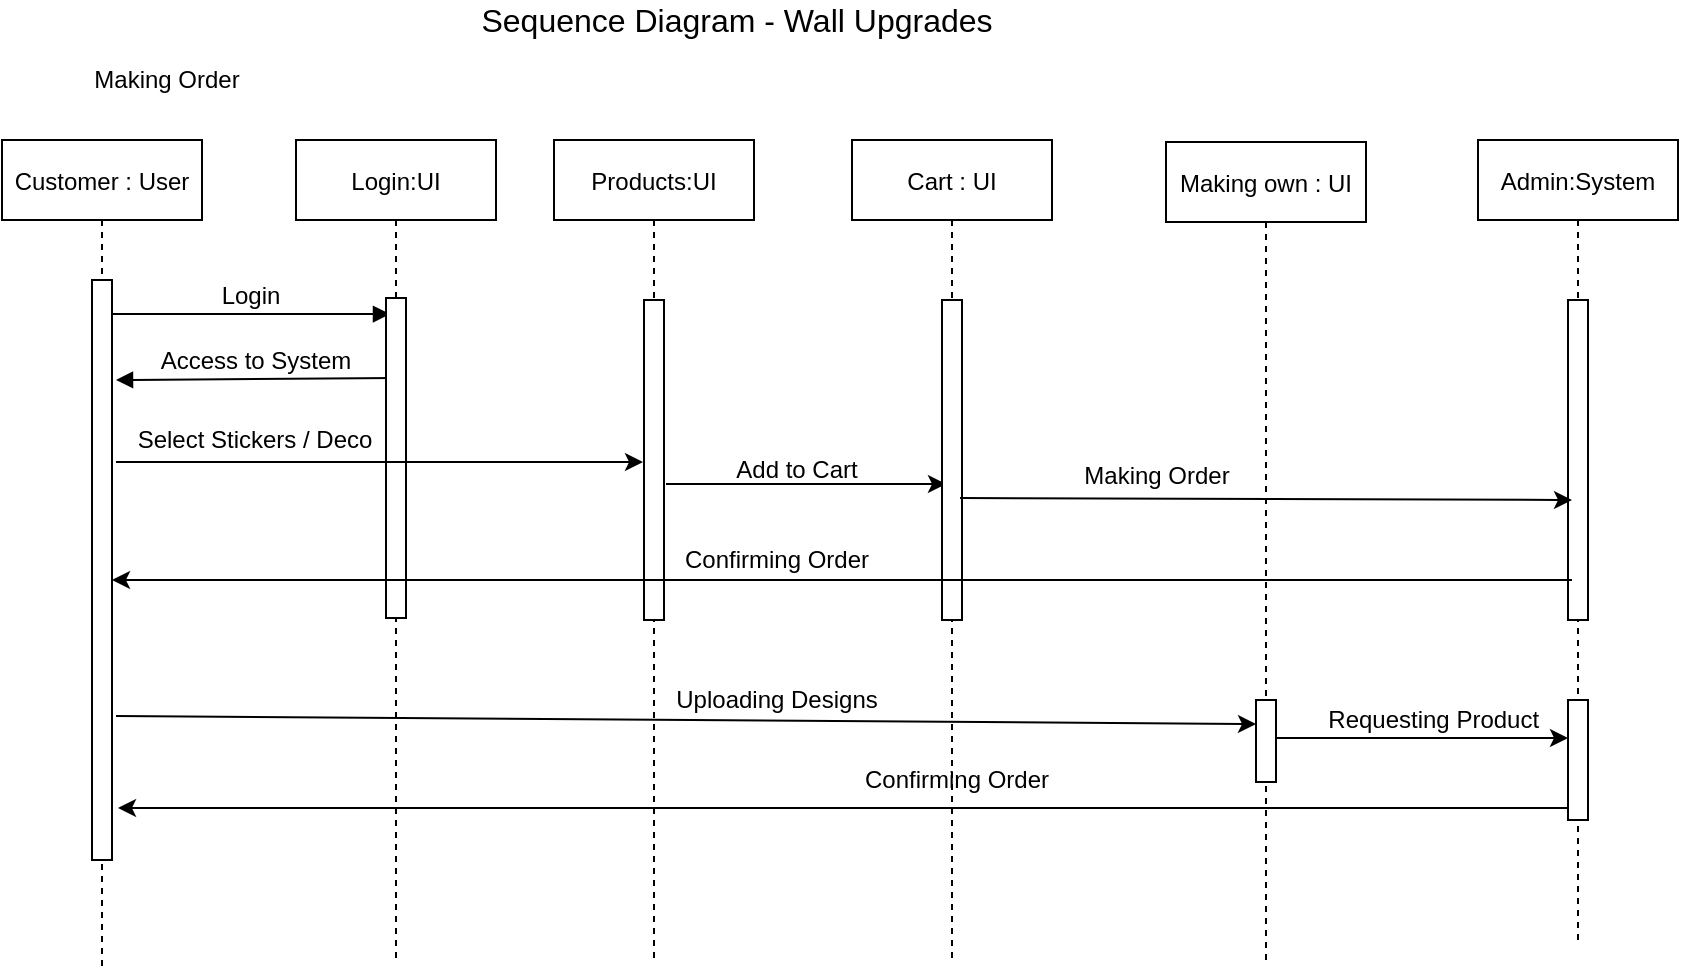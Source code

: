 <mxfile version="15.0.4" type="github">
  <diagram id="kgpKYQtTHZ0yAKxKKP6v" name="Page-1">
    <mxGraphModel dx="868" dy="440" grid="1" gridSize="10" guides="1" tooltips="1" connect="1" arrows="1" fold="1" page="1" pageScale="1" pageWidth="850" pageHeight="1100" math="0" shadow="0">
      <root>
        <mxCell id="0" />
        <mxCell id="1" parent="0" />
        <mxCell id="3nuBFxr9cyL0pnOWT2aG-1" value="Customer : User" style="shape=umlLifeline;perimeter=lifelinePerimeter;container=1;collapsible=0;recursiveResize=0;rounded=0;shadow=0;strokeWidth=1;" parent="1" vertex="1">
          <mxGeometry x="3" y="80" width="100" height="360" as="geometry" />
        </mxCell>
        <mxCell id="3nuBFxr9cyL0pnOWT2aG-2" value="" style="points=[];perimeter=orthogonalPerimeter;rounded=0;shadow=0;strokeWidth=1;" parent="3nuBFxr9cyL0pnOWT2aG-1" vertex="1">
          <mxGeometry x="45" y="70" width="10" height="290" as="geometry" />
        </mxCell>
        <mxCell id="3nuBFxr9cyL0pnOWT2aG-5" value="Products:UI" style="shape=umlLifeline;perimeter=lifelinePerimeter;container=1;collapsible=0;recursiveResize=0;rounded=0;shadow=0;strokeWidth=1;" parent="1" vertex="1">
          <mxGeometry x="279" y="80" width="100" height="410" as="geometry" />
        </mxCell>
        <mxCell id="3nuBFxr9cyL0pnOWT2aG-6" value="" style="points=[];perimeter=orthogonalPerimeter;rounded=0;shadow=0;strokeWidth=1;" parent="3nuBFxr9cyL0pnOWT2aG-5" vertex="1">
          <mxGeometry x="45" y="80" width="10" height="160" as="geometry" />
        </mxCell>
        <mxCell id="WMuQ79pfQLYLZ4muD94g-12" value="" style="endArrow=classic;html=1;fontSize=12;exitX=0.6;exitY=0.575;exitDx=0;exitDy=0;exitPerimeter=0;" parent="3nuBFxr9cyL0pnOWT2aG-5" edge="1">
          <mxGeometry width="50" height="50" relative="1" as="geometry">
            <mxPoint x="56" y="172" as="sourcePoint" />
            <mxPoint x="196" y="172" as="targetPoint" />
          </mxGeometry>
        </mxCell>
        <mxCell id="3nuBFxr9cyL0pnOWT2aG-8" value="Login " style="verticalAlign=bottom;endArrow=block;shadow=0;strokeWidth=1;entryX=0.2;entryY=-0.006;entryDx=0;entryDy=0;entryPerimeter=0;fontSize=12;" parent="1" edge="1">
          <mxGeometry relative="1" as="geometry">
            <mxPoint x="58" y="167.04" as="sourcePoint" />
            <mxPoint x="197" y="167.04" as="targetPoint" />
          </mxGeometry>
        </mxCell>
        <mxCell id="3nuBFxr9cyL0pnOWT2aG-9" value="Access to System" style="verticalAlign=bottom;endArrow=block;shadow=0;strokeWidth=1;exitX=0.5;exitY=0.25;exitDx=0;exitDy=0;exitPerimeter=0;fontSize=12;" parent="1" edge="1">
          <mxGeometry relative="1" as="geometry">
            <mxPoint x="200" y="199" as="sourcePoint" />
            <mxPoint x="60" y="200" as="targetPoint" />
          </mxGeometry>
        </mxCell>
        <mxCell id="WMuQ79pfQLYLZ4muD94g-1" value="Cart : UI" style="shape=umlLifeline;perimeter=lifelinePerimeter;container=1;collapsible=0;recursiveResize=0;rounded=0;shadow=0;strokeWidth=1;" parent="1" vertex="1">
          <mxGeometry x="428" y="80" width="100" height="410" as="geometry" />
        </mxCell>
        <mxCell id="WMuQ79pfQLYLZ4muD94g-2" value="" style="points=[];perimeter=orthogonalPerimeter;rounded=0;shadow=0;strokeWidth=1;" parent="WMuQ79pfQLYLZ4muD94g-1" vertex="1">
          <mxGeometry x="45" y="80" width="10" height="160" as="geometry" />
        </mxCell>
        <mxCell id="WMuQ79pfQLYLZ4muD94g-3" value="Making own : UI" style="shape=umlLifeline;perimeter=lifelinePerimeter;container=1;collapsible=0;recursiveResize=0;rounded=0;shadow=0;strokeWidth=1;" parent="1" vertex="1">
          <mxGeometry x="585" y="81" width="100" height="409" as="geometry" />
        </mxCell>
        <mxCell id="WMuQ79pfQLYLZ4muD94g-4" value="" style="points=[];perimeter=orthogonalPerimeter;rounded=0;shadow=0;strokeWidth=1;" parent="WMuQ79pfQLYLZ4muD94g-3" vertex="1">
          <mxGeometry x="45" y="279" width="10" height="41" as="geometry" />
        </mxCell>
        <mxCell id="WMuQ79pfQLYLZ4muD94g-5" value="Admin:System" style="shape=umlLifeline;perimeter=lifelinePerimeter;container=1;collapsible=0;recursiveResize=0;rounded=0;shadow=0;strokeWidth=1;" parent="1" vertex="1">
          <mxGeometry x="741" y="80" width="100" height="300" as="geometry" />
        </mxCell>
        <mxCell id="WMuQ79pfQLYLZ4muD94g-6" value="" style="points=[];perimeter=orthogonalPerimeter;rounded=0;shadow=0;strokeWidth=1;" parent="WMuQ79pfQLYLZ4muD94g-5" vertex="1">
          <mxGeometry x="45" y="80" width="10" height="160" as="geometry" />
        </mxCell>
        <mxCell id="WMuQ79pfQLYLZ4muD94g-7" value="Login:UI" style="shape=umlLifeline;perimeter=lifelinePerimeter;container=1;collapsible=0;recursiveResize=0;rounded=0;shadow=0;strokeWidth=1;" parent="1" vertex="1">
          <mxGeometry x="150" y="80" width="100" height="410" as="geometry" />
        </mxCell>
        <mxCell id="WMuQ79pfQLYLZ4muD94g-8" value="" style="points=[];perimeter=orthogonalPerimeter;rounded=0;shadow=0;strokeWidth=1;" parent="WMuQ79pfQLYLZ4muD94g-7" vertex="1">
          <mxGeometry x="45" y="79" width="10" height="160" as="geometry" />
        </mxCell>
        <mxCell id="WMuQ79pfQLYLZ4muD94g-10" value="" style="endArrow=classic;html=1;" parent="1" edge="1">
          <mxGeometry width="50" height="50" relative="1" as="geometry">
            <mxPoint x="60" y="241" as="sourcePoint" />
            <mxPoint x="323.5" y="241" as="targetPoint" />
          </mxGeometry>
        </mxCell>
        <mxCell id="WMuQ79pfQLYLZ4muD94g-11" value="Select Stickers / Deco" style="text;html=1;align=center;verticalAlign=middle;resizable=0;points=[];autosize=1;strokeColor=none;" parent="1" vertex="1">
          <mxGeometry x="64" y="220" width="130" height="20" as="geometry" />
        </mxCell>
        <mxCell id="WMuQ79pfQLYLZ4muD94g-13" value="Add to Cart" style="text;html=1;align=center;verticalAlign=middle;resizable=0;points=[];autosize=1;strokeColor=none;fontSize=12;" parent="1" vertex="1">
          <mxGeometry x="360" y="235" width="80" height="20" as="geometry" />
        </mxCell>
        <mxCell id="WMuQ79pfQLYLZ4muD94g-14" value="" style="endArrow=classic;html=1;fontSize=12;entryX=0.2;entryY=0.625;entryDx=0;entryDy=0;entryPerimeter=0;exitX=0.9;exitY=0.619;exitDx=0;exitDy=0;exitPerimeter=0;" parent="1" source="WMuQ79pfQLYLZ4muD94g-2" target="WMuQ79pfQLYLZ4muD94g-6" edge="1">
          <mxGeometry width="50" height="50" relative="1" as="geometry">
            <mxPoint x="490" y="260" as="sourcePoint" />
            <mxPoint x="540" y="260" as="targetPoint" />
          </mxGeometry>
        </mxCell>
        <mxCell id="WMuQ79pfQLYLZ4muD94g-15" value="Making Order" style="text;html=1;align=center;verticalAlign=middle;resizable=0;points=[];autosize=1;strokeColor=none;fontSize=12;" parent="1" vertex="1">
          <mxGeometry x="535" y="238" width="90" height="20" as="geometry" />
        </mxCell>
        <mxCell id="WMuQ79pfQLYLZ4muD94g-16" value="" style="endArrow=classic;html=1;fontSize=12;exitX=0.4;exitY=0.875;exitDx=0;exitDy=0;exitPerimeter=0;" parent="1" edge="1">
          <mxGeometry width="50" height="50" relative="1" as="geometry">
            <mxPoint x="788" y="300" as="sourcePoint" />
            <mxPoint x="58" y="300" as="targetPoint" />
          </mxGeometry>
        </mxCell>
        <mxCell id="WMuQ79pfQLYLZ4muD94g-17" value="Confirming Order " style="text;html=1;align=center;verticalAlign=middle;resizable=0;points=[];autosize=1;strokeColor=none;fontSize=12;" parent="1" vertex="1">
          <mxGeometry x="335" y="280" width="110" height="20" as="geometry" />
        </mxCell>
        <mxCell id="WMuQ79pfQLYLZ4muD94g-18" value="" style="points=[];perimeter=orthogonalPerimeter;rounded=0;shadow=0;strokeWidth=1;" parent="1" vertex="1">
          <mxGeometry x="786" y="360" width="10" height="60" as="geometry" />
        </mxCell>
        <mxCell id="WMuQ79pfQLYLZ4muD94g-21" value="" style="endArrow=classic;html=1;fontSize=12;entryX=0;entryY=0.293;entryDx=0;entryDy=0;entryPerimeter=0;" parent="1" target="WMuQ79pfQLYLZ4muD94g-4" edge="1">
          <mxGeometry width="50" height="50" relative="1" as="geometry">
            <mxPoint x="60" y="368" as="sourcePoint" />
            <mxPoint x="620" y="368" as="targetPoint" />
          </mxGeometry>
        </mxCell>
        <mxCell id="WMuQ79pfQLYLZ4muD94g-22" value="Uploading Designs " style="text;html=1;align=center;verticalAlign=middle;resizable=0;points=[];autosize=1;strokeColor=none;fontSize=12;" parent="1" vertex="1">
          <mxGeometry x="330" y="350" width="120" height="20" as="geometry" />
        </mxCell>
        <mxCell id="WMuQ79pfQLYLZ4muD94g-24" value="" style="endArrow=classic;html=1;fontSize=12;exitX=1;exitY=0.463;exitDx=0;exitDy=0;exitPerimeter=0;" parent="1" source="WMuQ79pfQLYLZ4muD94g-4" edge="1">
          <mxGeometry width="50" height="50" relative="1" as="geometry">
            <mxPoint x="650" y="379" as="sourcePoint" />
            <mxPoint x="786" y="379" as="targetPoint" />
          </mxGeometry>
        </mxCell>
        <mxCell id="WMuQ79pfQLYLZ4muD94g-25" value="" style="endArrow=classic;html=1;fontSize=12;exitX=0;exitY=0.9;exitDx=0;exitDy=0;exitPerimeter=0;" parent="1" source="WMuQ79pfQLYLZ4muD94g-18" edge="1">
          <mxGeometry width="50" height="50" relative="1" as="geometry">
            <mxPoint x="780" y="414" as="sourcePoint" />
            <mxPoint x="61" y="414" as="targetPoint" />
            <Array as="points">
              <mxPoint x="640" y="414" />
            </Array>
          </mxGeometry>
        </mxCell>
        <mxCell id="WMuQ79pfQLYLZ4muD94g-26" value="&amp;nbsp;&amp;nbsp;&amp;nbsp;&amp;nbsp;&amp;nbsp;&amp;nbsp;&amp;nbsp;&amp;nbsp;&amp;nbsp;&amp;nbsp;&amp;nbsp;&amp;nbsp;&amp;nbsp;&amp;nbsp;&amp;nbsp;&amp;nbsp; Requesting Product " style="text;html=1;align=center;verticalAlign=middle;resizable=0;points=[];autosize=1;strokeColor=none;fontSize=12;" parent="1" vertex="1">
          <mxGeometry x="600" y="360" width="180" height="20" as="geometry" />
        </mxCell>
        <mxCell id="WMuQ79pfQLYLZ4muD94g-27" value="Confirming Order" style="text;html=1;align=center;verticalAlign=middle;resizable=0;points=[];autosize=1;strokeColor=none;fontSize=12;" parent="1" vertex="1">
          <mxGeometry x="425" y="390" width="110" height="20" as="geometry" />
        </mxCell>
        <mxCell id="THP3R51hUfZJMjm8nweF-1" value="&lt;font style=&quot;font-size: 16px&quot;&gt;Sequence Diagram - Wall Upgrades &lt;/font&gt;" style="text;html=1;align=center;verticalAlign=middle;resizable=0;points=[];autosize=1;strokeColor=none;" parent="1" vertex="1">
          <mxGeometry x="235" y="10" width="270" height="20" as="geometry" />
        </mxCell>
        <mxCell id="i_HOYCkyy1XBo4YbJCLK-1" value="" style="endArrow=none;dashed=1;html=1;" edge="1" parent="1">
          <mxGeometry width="50" height="50" relative="1" as="geometry">
            <mxPoint x="53" y="493" as="sourcePoint" />
            <mxPoint x="53" y="440" as="targetPoint" />
          </mxGeometry>
        </mxCell>
        <mxCell id="i_HOYCkyy1XBo4YbJCLK-3" value="" style="endArrow=none;dashed=1;html=1;" edge="1" parent="1" target="WMuQ79pfQLYLZ4muD94g-18">
          <mxGeometry width="50" height="50" relative="1" as="geometry">
            <mxPoint x="791" y="480" as="sourcePoint" />
            <mxPoint x="820" y="420" as="targetPoint" />
          </mxGeometry>
        </mxCell>
        <mxCell id="i_HOYCkyy1XBo4YbJCLK-4" value="Making Order " style="text;html=1;align=center;verticalAlign=middle;resizable=0;points=[];autosize=1;strokeColor=none;" vertex="1" parent="1">
          <mxGeometry x="40" y="40" width="90" height="20" as="geometry" />
        </mxCell>
      </root>
    </mxGraphModel>
  </diagram>
</mxfile>

